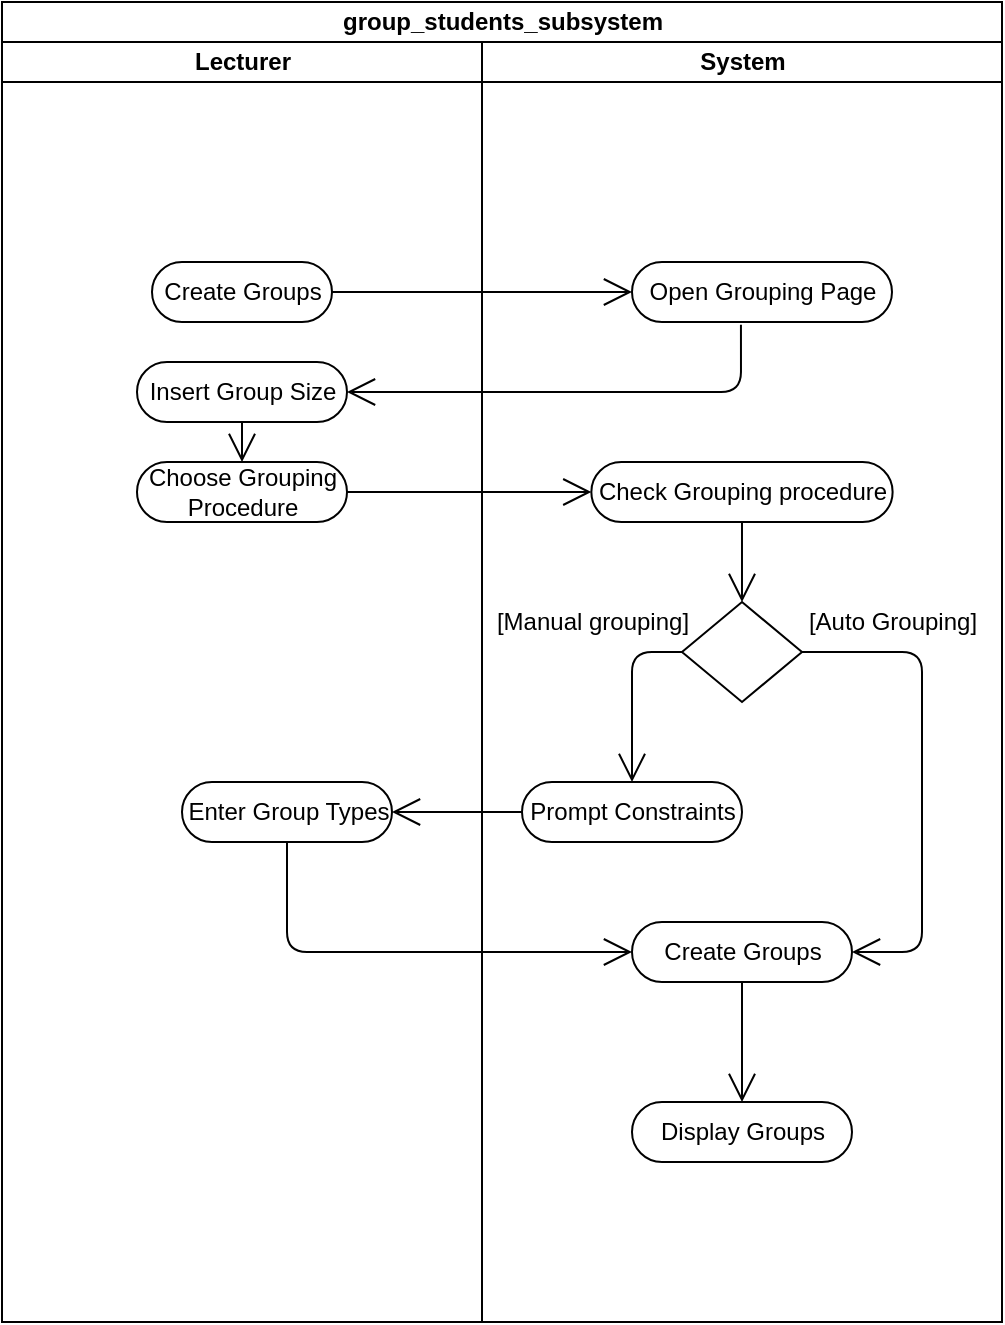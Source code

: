 <mxfile version="13.9.9" type="device"><diagram id="8dXgkjOmt-b87pv2SuW_" name="Page-1"><mxGraphModel dx="950" dy="470" grid="1" gridSize="10" guides="1" tooltips="1" connect="1" arrows="1" fold="1" page="1" pageScale="1" pageWidth="850" pageHeight="1100" math="0" shadow="0"><root><mxCell id="0"/><mxCell id="1" parent="0"/><mxCell id="GziLiAYoeHTIW_qvwgjg-1" value="group_students_subsystem" style="swimlane;html=1;childLayout=stackLayout;resizeParent=1;resizeParentMax=0;startSize=20;" vertex="1" parent="1"><mxGeometry x="110" y="90" width="500" height="660" as="geometry"/></mxCell><mxCell id="GziLiAYoeHTIW_qvwgjg-2" value="Lecturer" style="swimlane;html=1;startSize=20;" vertex="1" parent="GziLiAYoeHTIW_qvwgjg-1"><mxGeometry y="20" width="240" height="640" as="geometry"/></mxCell><mxCell id="GziLiAYoeHTIW_qvwgjg-9" value="Create Groups" style="html=1;dashed=0;whitespace=wrap;shape=mxgraph.dfd.start" vertex="1" parent="GziLiAYoeHTIW_qvwgjg-2"><mxGeometry x="75" y="110" width="90" height="30" as="geometry"/></mxCell><mxCell id="GziLiAYoeHTIW_qvwgjg-13" value="Insert Group Size" style="html=1;dashed=0;whitespace=wrap;shape=mxgraph.dfd.start" vertex="1" parent="GziLiAYoeHTIW_qvwgjg-2"><mxGeometry x="67.5" y="160" width="105" height="30" as="geometry"/></mxCell><mxCell id="GziLiAYoeHTIW_qvwgjg-15" value="Choose Grouping&lt;br&gt;Procedure" style="html=1;dashed=0;whitespace=wrap;shape=mxgraph.dfd.start" vertex="1" parent="GziLiAYoeHTIW_qvwgjg-2"><mxGeometry x="67.5" y="210" width="105" height="30" as="geometry"/></mxCell><mxCell id="GziLiAYoeHTIW_qvwgjg-14" value="" style="endArrow=open;endFill=1;endSize=12;html=1;exitX=0.5;exitY=0.5;exitDx=0;exitDy=15;exitPerimeter=0;entryX=0.5;entryY=0.5;entryDx=0;entryDy=-15;entryPerimeter=0;" edge="1" parent="GziLiAYoeHTIW_qvwgjg-2" source="GziLiAYoeHTIW_qvwgjg-13" target="GziLiAYoeHTIW_qvwgjg-15"><mxGeometry width="160" relative="1" as="geometry"><mxPoint x="379.47" y="151.32" as="sourcePoint"/><mxPoint x="182.5" y="185" as="targetPoint"/></mxGeometry></mxCell><mxCell id="GziLiAYoeHTIW_qvwgjg-36" value="Enter Group Types" style="html=1;dashed=0;whitespace=wrap;shape=mxgraph.dfd.start" vertex="1" parent="GziLiAYoeHTIW_qvwgjg-2"><mxGeometry x="90" y="370" width="105" height="30" as="geometry"/></mxCell><mxCell id="GziLiAYoeHTIW_qvwgjg-3" value="System" style="swimlane;html=1;startSize=20;" vertex="1" parent="GziLiAYoeHTIW_qvwgjg-1"><mxGeometry x="240" y="20" width="260" height="640" as="geometry"/></mxCell><mxCell id="GziLiAYoeHTIW_qvwgjg-11" value="Open Grouping Page" style="html=1;dashed=0;whitespace=wrap;shape=mxgraph.dfd.start" vertex="1" parent="GziLiAYoeHTIW_qvwgjg-3"><mxGeometry x="75" y="110" width="130" height="30" as="geometry"/></mxCell><mxCell id="GziLiAYoeHTIW_qvwgjg-17" value="Check Grouping procedure" style="html=1;dashed=0;whitespace=wrap;shape=mxgraph.dfd.start" vertex="1" parent="GziLiAYoeHTIW_qvwgjg-3"><mxGeometry x="54.68" y="210" width="150.63" height="30" as="geometry"/></mxCell><mxCell id="GziLiAYoeHTIW_qvwgjg-18" value="" style="shape=rhombus;html=1;dashed=0;whitespace=wrap;perimeter=rhombusPerimeter;" vertex="1" parent="GziLiAYoeHTIW_qvwgjg-3"><mxGeometry x="100" y="280" width="60" height="50" as="geometry"/></mxCell><mxCell id="GziLiAYoeHTIW_qvwgjg-32" value="" style="endArrow=open;endFill=1;endSize=12;html=1;entryX=0.5;entryY=0;entryDx=0;entryDy=0;" edge="1" parent="GziLiAYoeHTIW_qvwgjg-3" source="GziLiAYoeHTIW_qvwgjg-17" target="GziLiAYoeHTIW_qvwgjg-18"><mxGeometry width="160" relative="1" as="geometry"><mxPoint x="-57.5" y="235" as="sourcePoint"/><mxPoint x="87.5" y="235" as="targetPoint"/></mxGeometry></mxCell><mxCell id="GziLiAYoeHTIW_qvwgjg-33" value="" style="endArrow=open;endFill=1;endSize=12;html=1;exitX=0;exitY=0.5;exitDx=0;exitDy=0;entryX=0.5;entryY=0.5;entryDx=0;entryDy=-15;entryPerimeter=0;edgeStyle=orthogonalEdgeStyle;" edge="1" parent="GziLiAYoeHTIW_qvwgjg-3" source="GziLiAYoeHTIW_qvwgjg-18" target="GziLiAYoeHTIW_qvwgjg-35"><mxGeometry width="160" relative="1" as="geometry"><mxPoint x="30" y="240" as="sourcePoint"/><mxPoint x="60" y="305" as="targetPoint"/></mxGeometry></mxCell><mxCell id="GziLiAYoeHTIW_qvwgjg-35" value="Prompt Constraints" style="html=1;dashed=0;whitespace=wrap;shape=mxgraph.dfd.start" vertex="1" parent="GziLiAYoeHTIW_qvwgjg-3"><mxGeometry x="20" y="370" width="110" height="30" as="geometry"/></mxCell><mxCell id="GziLiAYoeHTIW_qvwgjg-38" value="[Manual grouping]" style="text;html=1;align=center;verticalAlign=middle;resizable=0;points=[];autosize=1;" vertex="1" parent="GziLiAYoeHTIW_qvwgjg-3"><mxGeometry y="280" width="110" height="20" as="geometry"/></mxCell><mxCell id="GziLiAYoeHTIW_qvwgjg-39" value="Create Groups" style="html=1;dashed=0;whitespace=wrap;shape=mxgraph.dfd.start" vertex="1" parent="GziLiAYoeHTIW_qvwgjg-3"><mxGeometry x="75" y="440" width="110" height="30" as="geometry"/></mxCell><mxCell id="GziLiAYoeHTIW_qvwgjg-34" value="" style="endArrow=open;endFill=1;endSize=12;html=1;entryX=1;entryY=0.5;entryDx=0;entryDy=0;exitX=1;exitY=0.5;exitDx=0;exitDy=0;entryPerimeter=0;edgeStyle=orthogonalEdgeStyle;" edge="1" parent="GziLiAYoeHTIW_qvwgjg-3" source="GziLiAYoeHTIW_qvwgjg-18" target="GziLiAYoeHTIW_qvwgjg-39"><mxGeometry width="160" relative="1" as="geometry"><mxPoint x="220" y="310" as="sourcePoint"/><mxPoint x="220" y="350" as="targetPoint"/><Array as="points"><mxPoint x="220" y="305"/><mxPoint x="220" y="455"/></Array></mxGeometry></mxCell><mxCell id="GziLiAYoeHTIW_qvwgjg-40" value="[Auto Grouping]" style="text;html=1;align=center;verticalAlign=middle;resizable=0;points=[];autosize=1;" vertex="1" parent="GziLiAYoeHTIW_qvwgjg-3"><mxGeometry x="155" y="280" width="100" height="20" as="geometry"/></mxCell><mxCell id="GziLiAYoeHTIW_qvwgjg-48" value="Display Groups" style="html=1;dashed=0;whitespace=wrap;shape=mxgraph.dfd.start" vertex="1" parent="GziLiAYoeHTIW_qvwgjg-3"><mxGeometry x="75" y="530" width="110" height="30" as="geometry"/></mxCell><mxCell id="GziLiAYoeHTIW_qvwgjg-50" value="" style="endArrow=open;endFill=1;endSize=12;html=1;exitX=0.5;exitY=0.5;exitDx=0;exitDy=15;exitPerimeter=0;entryX=0.5;entryY=0.5;entryDx=0;entryDy=-15;entryPerimeter=0;" edge="1" parent="GziLiAYoeHTIW_qvwgjg-3" source="GziLiAYoeHTIW_qvwgjg-39" target="GziLiAYoeHTIW_qvwgjg-48"><mxGeometry width="160" relative="1" as="geometry"><mxPoint x="205.31" y="510" as="sourcePoint"/><mxPoint x="140.31" y="510" as="targetPoint"/></mxGeometry></mxCell><mxCell id="GziLiAYoeHTIW_qvwgjg-10" value="" style="endArrow=open;endFill=1;endSize=12;html=1;exitX=1;exitY=0.5;exitDx=0;exitDy=0;exitPerimeter=0;entryX=0;entryY=0.5;entryDx=0;entryDy=0;entryPerimeter=0;" edge="1" parent="GziLiAYoeHTIW_qvwgjg-1" source="GziLiAYoeHTIW_qvwgjg-9" target="GziLiAYoeHTIW_qvwgjg-11"><mxGeometry width="160" relative="1" as="geometry"><mxPoint x="190" y="144.5" as="sourcePoint"/><mxPoint x="300" y="145" as="targetPoint"/></mxGeometry></mxCell><mxCell id="GziLiAYoeHTIW_qvwgjg-12" value="" style="endArrow=open;endFill=1;endSize=12;html=1;exitX=0.419;exitY=1.044;exitDx=0;exitDy=0;exitPerimeter=0;entryX=1;entryY=0.5;entryDx=0;entryDy=0;entryPerimeter=0;edgeStyle=orthogonalEdgeStyle;" edge="1" parent="GziLiAYoeHTIW_qvwgjg-1" source="GziLiAYoeHTIW_qvwgjg-11" target="GziLiAYoeHTIW_qvwgjg-13"><mxGeometry width="160" relative="1" as="geometry"><mxPoint x="305" y="240" as="sourcePoint"/><mxPoint x="130" y="190" as="targetPoint"/><Array as="points"><mxPoint x="370" y="195"/></Array></mxGeometry></mxCell><mxCell id="GziLiAYoeHTIW_qvwgjg-16" value="" style="endArrow=open;endFill=1;endSize=12;html=1;exitX=1;exitY=0.5;exitDx=0;exitDy=0;exitPerimeter=0;entryX=0;entryY=0.5;entryDx=0;entryDy=0;entryPerimeter=0;" edge="1" parent="GziLiAYoeHTIW_qvwgjg-1" source="GziLiAYoeHTIW_qvwgjg-15" target="GziLiAYoeHTIW_qvwgjg-17"><mxGeometry width="160" relative="1" as="geometry"><mxPoint x="130.0" y="220" as="sourcePoint"/><mxPoint x="300" y="250" as="targetPoint"/></mxGeometry></mxCell><mxCell id="GziLiAYoeHTIW_qvwgjg-37" value="" style="endArrow=open;endFill=1;endSize=12;html=1;exitX=0;exitY=0.5;exitDx=0;exitDy=0;exitPerimeter=0;" edge="1" parent="GziLiAYoeHTIW_qvwgjg-1" source="GziLiAYoeHTIW_qvwgjg-35" target="GziLiAYoeHTIW_qvwgjg-36"><mxGeometry width="160" relative="1" as="geometry"><mxPoint x="195" y="310" as="sourcePoint"/><mxPoint x="195" y="350" as="targetPoint"/></mxGeometry></mxCell><mxCell id="GziLiAYoeHTIW_qvwgjg-41" value="" style="endArrow=open;endFill=1;endSize=12;html=1;exitX=0.5;exitY=0.5;exitDx=0;exitDy=15;entryX=0;entryY=0.5;entryDx=0;entryDy=0;entryPerimeter=0;edgeStyle=orthogonalEdgeStyle;exitPerimeter=0;" edge="1" parent="GziLiAYoeHTIW_qvwgjg-1" source="GziLiAYoeHTIW_qvwgjg-36" target="GziLiAYoeHTIW_qvwgjg-39"><mxGeometry width="160" relative="1" as="geometry"><mxPoint x="190" y="460" as="sourcePoint"/><mxPoint x="165" y="525" as="targetPoint"/></mxGeometry></mxCell></root></mxGraphModel></diagram></mxfile>
